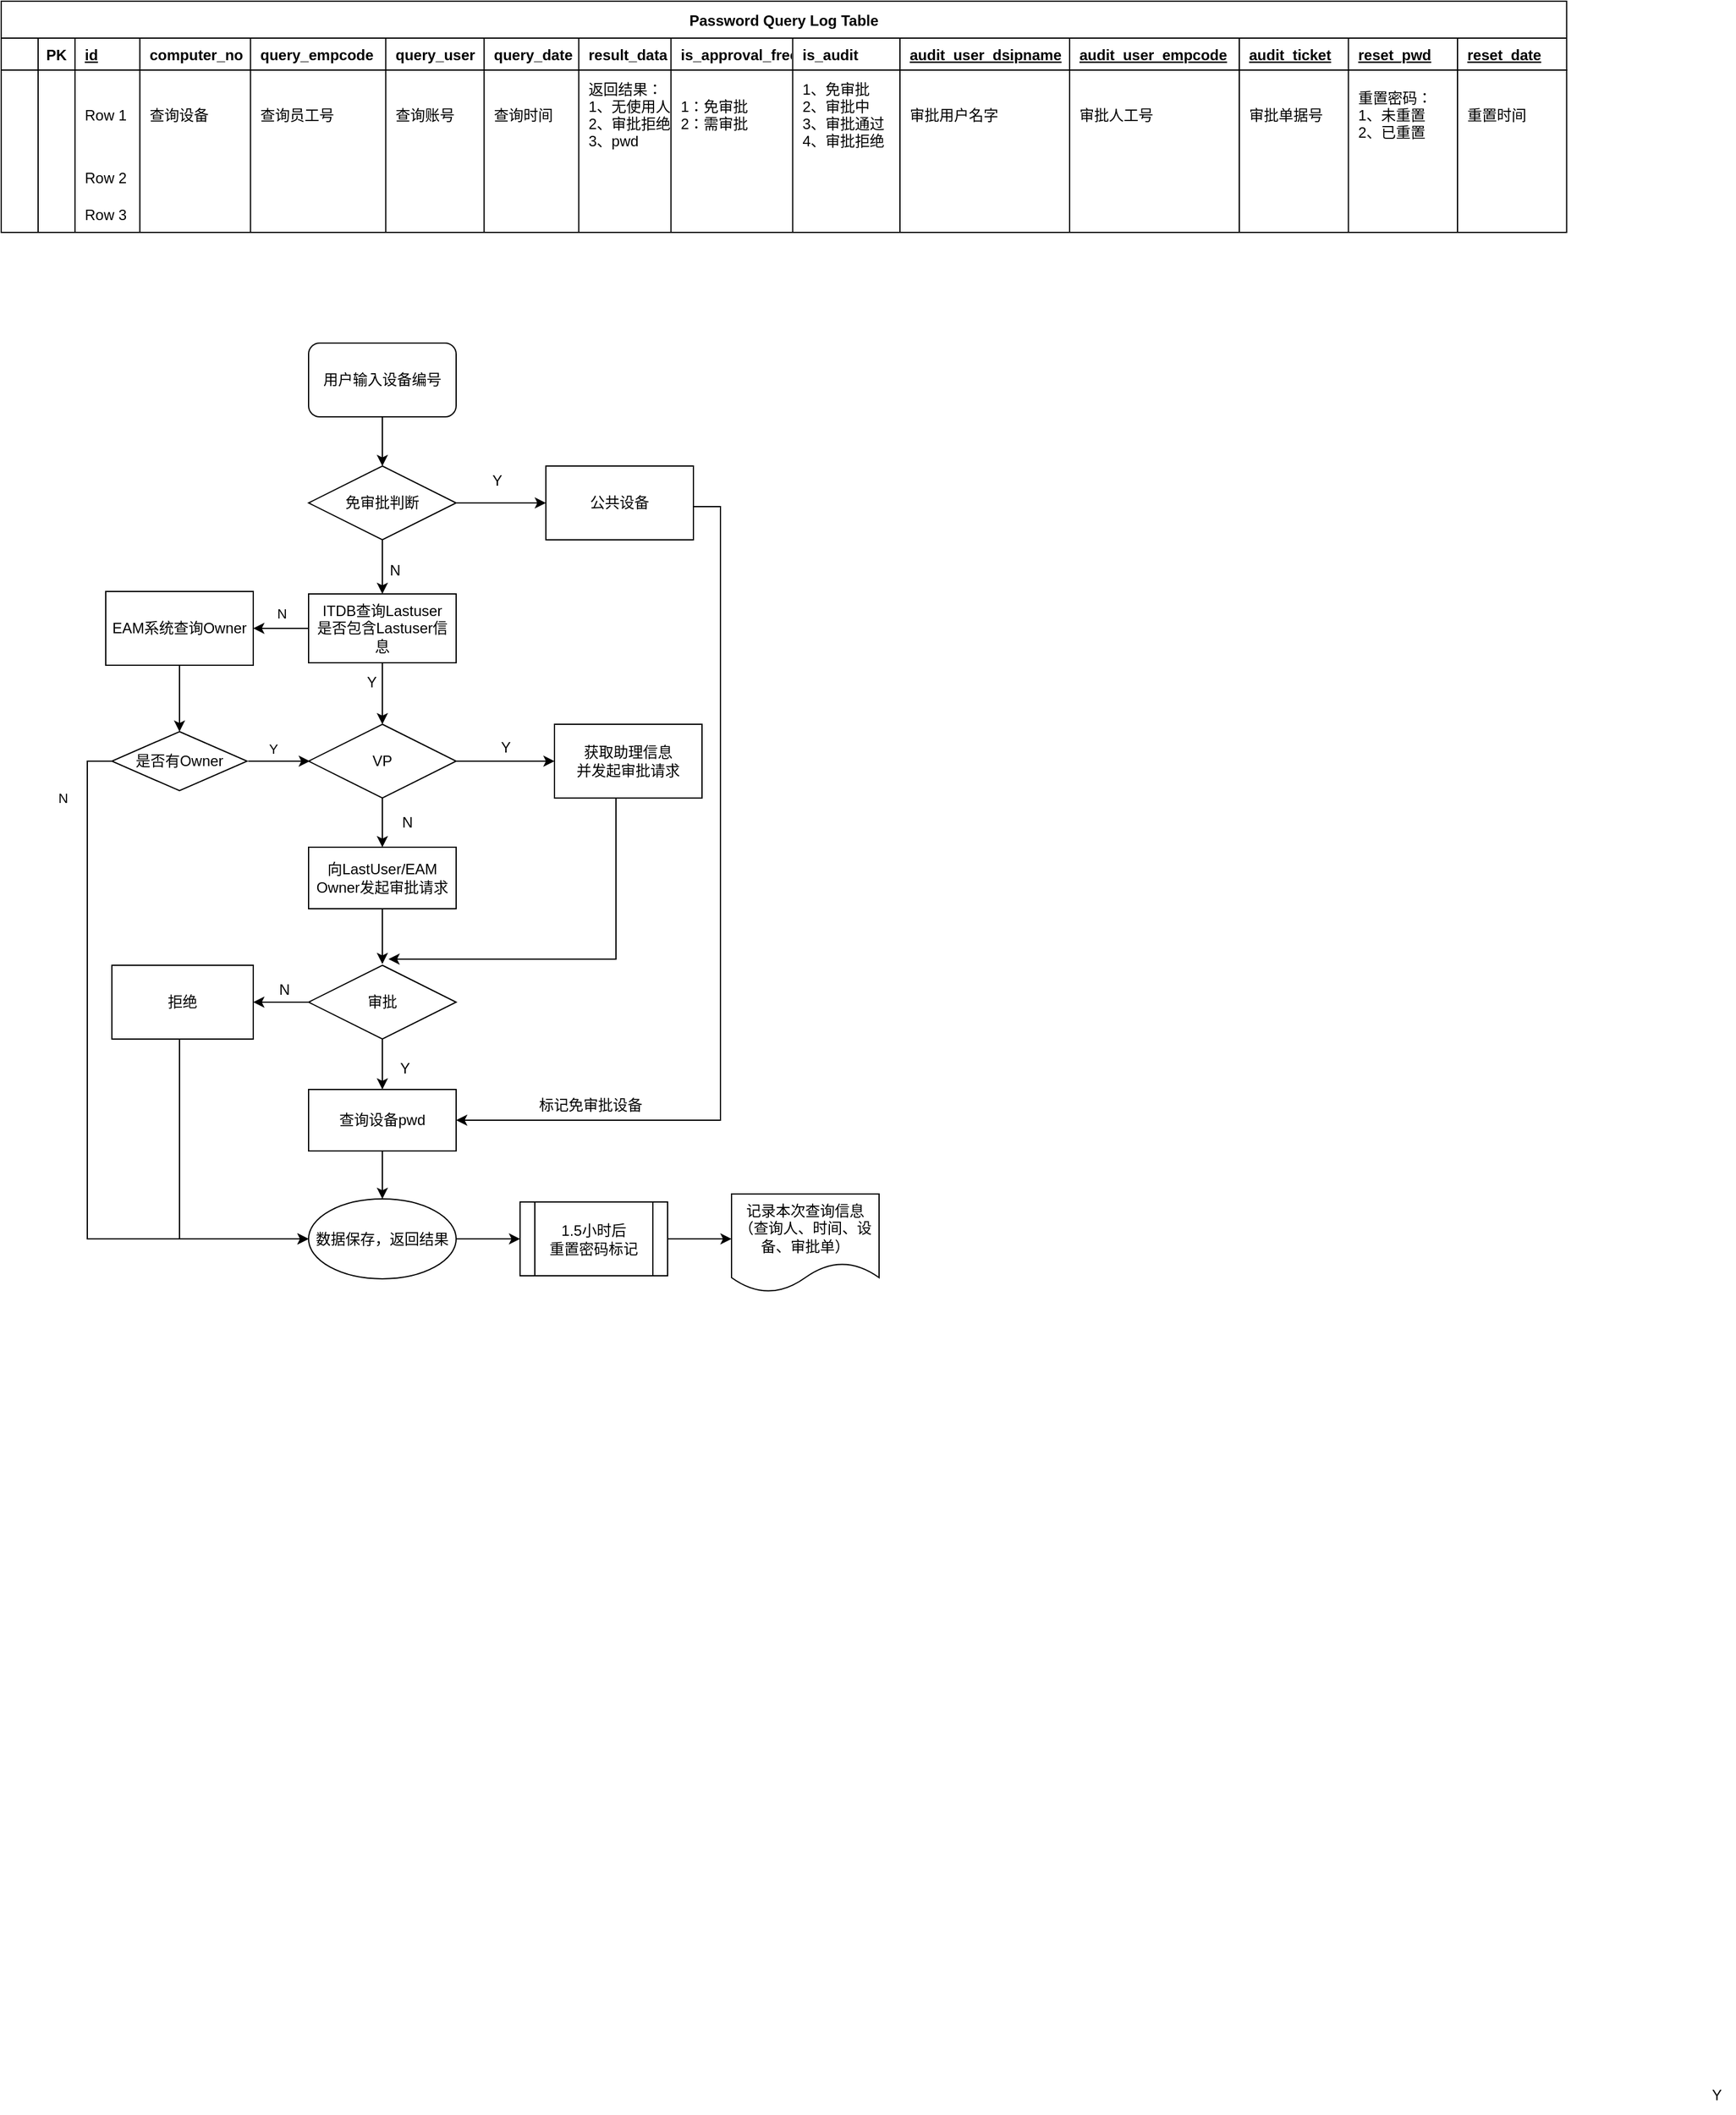 <mxfile version="20.2.2" type="github">
  <diagram id="vbQiUH-Y-CFZcAto1QvN" name="Page-1">
    <mxGraphModel dx="1422" dy="1931" grid="0" gridSize="10" guides="1" tooltips="1" connect="1" arrows="1" fold="1" page="1" pageScale="1" pageWidth="827" pageHeight="1169" math="0" shadow="0">
      <root>
        <mxCell id="0" />
        <mxCell id="1" parent="0" />
        <mxCell id="knBJjmFrqUkN4ZLhKLsM-4" value="" style="edgeStyle=orthogonalEdgeStyle;rounded=0;orthogonalLoop=1;jettySize=auto;html=1;" parent="1" source="knBJjmFrqUkN4ZLhKLsM-1" target="knBJjmFrqUkN4ZLhKLsM-2" edge="1">
          <mxGeometry relative="1" as="geometry" />
        </mxCell>
        <mxCell id="knBJjmFrqUkN4ZLhKLsM-1" value="用户输入设备编号" style="rounded=1;whiteSpace=wrap;html=1;" parent="1" vertex="1">
          <mxGeometry x="280" y="130" width="120" height="60" as="geometry" />
        </mxCell>
        <mxCell id="knBJjmFrqUkN4ZLhKLsM-6" value="" style="edgeStyle=orthogonalEdgeStyle;rounded=0;orthogonalLoop=1;jettySize=auto;html=1;" parent="1" source="knBJjmFrqUkN4ZLhKLsM-2" target="knBJjmFrqUkN4ZLhKLsM-5" edge="1">
          <mxGeometry relative="1" as="geometry" />
        </mxCell>
        <mxCell id="knBJjmFrqUkN4ZLhKLsM-9" value="" style="edgeStyle=orthogonalEdgeStyle;rounded=0;orthogonalLoop=1;jettySize=auto;html=1;" parent="1" source="knBJjmFrqUkN4ZLhKLsM-2" target="knBJjmFrqUkN4ZLhKLsM-8" edge="1">
          <mxGeometry relative="1" as="geometry" />
        </mxCell>
        <mxCell id="knBJjmFrqUkN4ZLhKLsM-2" value="免审批判断" style="rhombus;whiteSpace=wrap;html=1;" parent="1" vertex="1">
          <mxGeometry x="280" y="230" width="120" height="60" as="geometry" />
        </mxCell>
        <mxCell id="knBJjmFrqUkN4ZLhKLsM-42" style="edgeStyle=orthogonalEdgeStyle;rounded=0;orthogonalLoop=1;jettySize=auto;html=1;entryX=1;entryY=0.5;entryDx=0;entryDy=0;" parent="1" source="knBJjmFrqUkN4ZLhKLsM-5" target="knBJjmFrqUkN4ZLhKLsM-25" edge="1">
          <mxGeometry relative="1" as="geometry">
            <mxPoint x="739" y="764" as="targetPoint" />
            <Array as="points">
              <mxPoint x="615" y="263" />
              <mxPoint x="615" y="762" />
            </Array>
          </mxGeometry>
        </mxCell>
        <mxCell id="knBJjmFrqUkN4ZLhKLsM-5" value="公共设备" style="whiteSpace=wrap;html=1;" parent="1" vertex="1">
          <mxGeometry x="473" y="230" width="120" height="60" as="geometry" />
        </mxCell>
        <mxCell id="knBJjmFrqUkN4ZLhKLsM-7" value="Y" style="text;html=1;align=center;verticalAlign=middle;resizable=0;points=[];autosize=1;strokeColor=none;fillColor=none;" parent="1" vertex="1">
          <mxGeometry x="418" y="227" width="30" height="30" as="geometry" />
        </mxCell>
        <object label="" id="knBJjmFrqUkN4ZLhKLsM-47">
          <mxCell style="edgeStyle=orthogonalEdgeStyle;rounded=0;orthogonalLoop=1;jettySize=auto;html=1;" parent="1" source="knBJjmFrqUkN4ZLhKLsM-8" target="knBJjmFrqUkN4ZLhKLsM-46" edge="1">
            <mxGeometry relative="1" as="geometry" />
          </mxCell>
        </object>
        <mxCell id="knBJjmFrqUkN4ZLhKLsM-54" value="N" style="edgeLabel;html=1;align=center;verticalAlign=middle;resizable=0;points=[];" parent="knBJjmFrqUkN4ZLhKLsM-47" vertex="1" connectable="0">
          <mxGeometry x="0.267" y="-2" relative="1" as="geometry">
            <mxPoint x="6" y="-10" as="offset" />
          </mxGeometry>
        </mxCell>
        <mxCell id="knBJjmFrqUkN4ZLhKLsM-49" value="" style="edgeStyle=orthogonalEdgeStyle;rounded=0;orthogonalLoop=1;jettySize=auto;html=1;entryX=0.5;entryY=0;entryDx=0;entryDy=0;" parent="1" source="knBJjmFrqUkN4ZLhKLsM-8" target="knBJjmFrqUkN4ZLhKLsM-11" edge="1">
          <mxGeometry relative="1" as="geometry">
            <mxPoint x="340" y="424" as="targetPoint" />
          </mxGeometry>
        </mxCell>
        <mxCell id="knBJjmFrqUkN4ZLhKLsM-8" value="ITDB查询Lastuser&lt;br&gt;是否包含Lastuser信息" style="whiteSpace=wrap;html=1;" parent="1" vertex="1">
          <mxGeometry x="280" y="334" width="120" height="56" as="geometry" />
        </mxCell>
        <mxCell id="knBJjmFrqUkN4ZLhKLsM-10" value="N" style="text;html=1;align=center;verticalAlign=middle;resizable=0;points=[];autosize=1;strokeColor=none;fillColor=none;" parent="1" vertex="1">
          <mxGeometry x="335" y="300" width="30" height="30" as="geometry" />
        </mxCell>
        <mxCell id="knBJjmFrqUkN4ZLhKLsM-14" value="" style="edgeStyle=orthogonalEdgeStyle;rounded=0;orthogonalLoop=1;jettySize=auto;html=1;" parent="1" source="knBJjmFrqUkN4ZLhKLsM-11" target="knBJjmFrqUkN4ZLhKLsM-13" edge="1">
          <mxGeometry relative="1" as="geometry" />
        </mxCell>
        <mxCell id="knBJjmFrqUkN4ZLhKLsM-17" value="" style="edgeStyle=orthogonalEdgeStyle;rounded=0;orthogonalLoop=1;jettySize=auto;html=1;" parent="1" source="knBJjmFrqUkN4ZLhKLsM-11" target="knBJjmFrqUkN4ZLhKLsM-16" edge="1">
          <mxGeometry relative="1" as="geometry" />
        </mxCell>
        <mxCell id="knBJjmFrqUkN4ZLhKLsM-11" value="VP" style="rhombus;whiteSpace=wrap;html=1;" parent="1" vertex="1">
          <mxGeometry x="280" y="440" width="120" height="60" as="geometry" />
        </mxCell>
        <mxCell id="knBJjmFrqUkN4ZLhKLsM-21" style="edgeStyle=orthogonalEdgeStyle;rounded=0;orthogonalLoop=1;jettySize=auto;html=1;" parent="1" source="knBJjmFrqUkN4ZLhKLsM-13" edge="1">
          <mxGeometry relative="1" as="geometry">
            <mxPoint x="345" y="631" as="targetPoint" />
            <Array as="points">
              <mxPoint x="530" y="631" />
            </Array>
          </mxGeometry>
        </mxCell>
        <mxCell id="knBJjmFrqUkN4ZLhKLsM-13" value="获取助理信息&lt;br&gt;并发起审批请求" style="whiteSpace=wrap;html=1;" parent="1" vertex="1">
          <mxGeometry x="480" y="440" width="120" height="60" as="geometry" />
        </mxCell>
        <mxCell id="knBJjmFrqUkN4ZLhKLsM-15" value="Y" style="text;html=1;align=center;verticalAlign=middle;resizable=0;points=[];autosize=1;strokeColor=none;fillColor=none;" parent="1" vertex="1">
          <mxGeometry x="425" y="444" width="30" height="30" as="geometry" />
        </mxCell>
        <mxCell id="knBJjmFrqUkN4ZLhKLsM-20" value="" style="edgeStyle=orthogonalEdgeStyle;rounded=0;orthogonalLoop=1;jettySize=auto;html=1;" parent="1" source="knBJjmFrqUkN4ZLhKLsM-16" edge="1">
          <mxGeometry relative="1" as="geometry">
            <mxPoint x="340" y="635" as="targetPoint" />
          </mxGeometry>
        </mxCell>
        <mxCell id="knBJjmFrqUkN4ZLhKLsM-16" value="向LastUser/EAM Owner发起审批请求" style="whiteSpace=wrap;html=1;" parent="1" vertex="1">
          <mxGeometry x="280" y="540" width="120" height="50" as="geometry" />
        </mxCell>
        <mxCell id="knBJjmFrqUkN4ZLhKLsM-18" value="N" style="text;html=1;align=center;verticalAlign=middle;resizable=0;points=[];autosize=1;strokeColor=none;fillColor=none;" parent="1" vertex="1">
          <mxGeometry x="345" y="505" width="30" height="30" as="geometry" />
        </mxCell>
        <mxCell id="knBJjmFrqUkN4ZLhKLsM-23" value="" style="edgeStyle=orthogonalEdgeStyle;rounded=0;orthogonalLoop=1;jettySize=auto;html=1;" parent="1" source="knBJjmFrqUkN4ZLhKLsM-19" target="knBJjmFrqUkN4ZLhKLsM-22" edge="1">
          <mxGeometry relative="1" as="geometry" />
        </mxCell>
        <mxCell id="knBJjmFrqUkN4ZLhKLsM-26" value="" style="edgeStyle=orthogonalEdgeStyle;rounded=0;orthogonalLoop=1;jettySize=auto;html=1;" parent="1" source="knBJjmFrqUkN4ZLhKLsM-19" target="knBJjmFrqUkN4ZLhKLsM-25" edge="1">
          <mxGeometry relative="1" as="geometry" />
        </mxCell>
        <mxCell id="knBJjmFrqUkN4ZLhKLsM-19" value="审批" style="rhombus;whiteSpace=wrap;html=1;" parent="1" vertex="1">
          <mxGeometry x="280" y="636" width="120" height="60" as="geometry" />
        </mxCell>
        <mxCell id="knBJjmFrqUkN4ZLhKLsM-34" style="edgeStyle=orthogonalEdgeStyle;rounded=0;orthogonalLoop=1;jettySize=auto;html=1;entryX=0;entryY=0.5;entryDx=0;entryDy=0;" parent="1" source="knBJjmFrqUkN4ZLhKLsM-22" target="knBJjmFrqUkN4ZLhKLsM-29" edge="1">
          <mxGeometry relative="1" as="geometry">
            <Array as="points">
              <mxPoint x="175" y="859" />
            </Array>
          </mxGeometry>
        </mxCell>
        <mxCell id="knBJjmFrqUkN4ZLhKLsM-22" value="拒绝" style="whiteSpace=wrap;html=1;" parent="1" vertex="1">
          <mxGeometry x="120" y="636" width="115" height="60" as="geometry" />
        </mxCell>
        <mxCell id="knBJjmFrqUkN4ZLhKLsM-24" value="N" style="text;html=1;align=center;verticalAlign=middle;resizable=0;points=[];autosize=1;strokeColor=none;fillColor=none;" parent="1" vertex="1">
          <mxGeometry x="245" y="641" width="30" height="30" as="geometry" />
        </mxCell>
        <mxCell id="knBJjmFrqUkN4ZLhKLsM-30" value="" style="edgeStyle=orthogonalEdgeStyle;rounded=0;orthogonalLoop=1;jettySize=auto;html=1;" parent="1" source="knBJjmFrqUkN4ZLhKLsM-25" target="knBJjmFrqUkN4ZLhKLsM-29" edge="1">
          <mxGeometry relative="1" as="geometry" />
        </mxCell>
        <mxCell id="knBJjmFrqUkN4ZLhKLsM-25" value="查询设备pwd" style="whiteSpace=wrap;html=1;" parent="1" vertex="1">
          <mxGeometry x="280" y="737" width="120" height="50" as="geometry" />
        </mxCell>
        <mxCell id="knBJjmFrqUkN4ZLhKLsM-27" value="Y" style="text;html=1;align=center;verticalAlign=middle;resizable=0;points=[];autosize=1;strokeColor=none;fillColor=none;" parent="1" vertex="1">
          <mxGeometry x="1410" y="1540" width="30" height="30" as="geometry" />
        </mxCell>
        <mxCell id="knBJjmFrqUkN4ZLhKLsM-28" value="Y" style="text;html=1;align=center;verticalAlign=middle;resizable=0;points=[];autosize=1;strokeColor=none;fillColor=none;" parent="1" vertex="1">
          <mxGeometry x="343" y="705" width="30" height="30" as="geometry" />
        </mxCell>
        <mxCell id="knBJjmFrqUkN4ZLhKLsM-36" value="" style="edgeStyle=orthogonalEdgeStyle;rounded=0;orthogonalLoop=1;jettySize=auto;html=1;" parent="1" source="knBJjmFrqUkN4ZLhKLsM-29" target="knBJjmFrqUkN4ZLhKLsM-35" edge="1">
          <mxGeometry relative="1" as="geometry" />
        </mxCell>
        <mxCell id="knBJjmFrqUkN4ZLhKLsM-29" value="数据保存，返回结果" style="ellipse;whiteSpace=wrap;html=1;" parent="1" vertex="1">
          <mxGeometry x="280" y="826" width="120" height="65" as="geometry" />
        </mxCell>
        <mxCell id="knBJjmFrqUkN4ZLhKLsM-38" value="" style="edgeStyle=orthogonalEdgeStyle;rounded=0;orthogonalLoop=1;jettySize=auto;html=1;" parent="1" source="knBJjmFrqUkN4ZLhKLsM-35" edge="1">
          <mxGeometry relative="1" as="geometry">
            <mxPoint x="624" y="858.5" as="targetPoint" />
          </mxGeometry>
        </mxCell>
        <mxCell id="knBJjmFrqUkN4ZLhKLsM-35" value="1.5小时后&lt;br&gt;重置密码标记" style="shape=process;whiteSpace=wrap;html=1;backgroundOutline=1;" parent="1" vertex="1">
          <mxGeometry x="452" y="828.5" width="120" height="60" as="geometry" />
        </mxCell>
        <mxCell id="knBJjmFrqUkN4ZLhKLsM-41" value="记录本次查询信息&lt;br&gt;（查询人、时间、设备、审批单）" style="shape=document;whiteSpace=wrap;html=1;boundedLbl=1;" parent="1" vertex="1">
          <mxGeometry x="624" y="822" width="120" height="80" as="geometry" />
        </mxCell>
        <mxCell id="knBJjmFrqUkN4ZLhKLsM-43" value="标记免审批设备" style="text;html=1;align=center;verticalAlign=middle;resizable=0;points=[];autosize=1;strokeColor=none;fillColor=none;" parent="1" vertex="1">
          <mxGeometry x="458" y="737" width="102" height="26" as="geometry" />
        </mxCell>
        <mxCell id="knBJjmFrqUkN4ZLhKLsM-56" value="" style="edgeStyle=orthogonalEdgeStyle;rounded=0;orthogonalLoop=1;jettySize=auto;html=1;" parent="1" source="knBJjmFrqUkN4ZLhKLsM-46" target="knBJjmFrqUkN4ZLhKLsM-55" edge="1">
          <mxGeometry relative="1" as="geometry" />
        </mxCell>
        <mxCell id="knBJjmFrqUkN4ZLhKLsM-46" value="EAM系统查询Owner" style="whiteSpace=wrap;html=1;" parent="1" vertex="1">
          <mxGeometry x="115" y="332" width="120" height="60" as="geometry" />
        </mxCell>
        <mxCell id="knBJjmFrqUkN4ZLhKLsM-50" value="Y" style="text;html=1;align=center;verticalAlign=middle;resizable=0;points=[];autosize=1;strokeColor=none;fillColor=none;" parent="1" vertex="1">
          <mxGeometry x="316" y="391" width="30" height="30" as="geometry" />
        </mxCell>
        <mxCell id="knBJjmFrqUkN4ZLhKLsM-57" value="Y&lt;br&gt;" style="edgeStyle=orthogonalEdgeStyle;rounded=0;orthogonalLoop=1;jettySize=auto;html=1;" parent="1" edge="1">
          <mxGeometry x="-0.2" y="10" relative="1" as="geometry">
            <mxPoint x="231" y="470" as="sourcePoint" />
            <mxPoint x="281" y="470" as="targetPoint" />
            <mxPoint as="offset" />
          </mxGeometry>
        </mxCell>
        <mxCell id="knBJjmFrqUkN4ZLhKLsM-58" style="edgeStyle=orthogonalEdgeStyle;rounded=0;orthogonalLoop=1;jettySize=auto;html=1;entryX=0;entryY=0.5;entryDx=0;entryDy=0;" parent="1" source="knBJjmFrqUkN4ZLhKLsM-55" target="knBJjmFrqUkN4ZLhKLsM-29" edge="1">
          <mxGeometry relative="1" as="geometry">
            <Array as="points">
              <mxPoint x="100" y="470" />
              <mxPoint x="100" y="859" />
            </Array>
          </mxGeometry>
        </mxCell>
        <mxCell id="knBJjmFrqUkN4ZLhKLsM-59" value="N" style="edgeLabel;html=1;align=center;verticalAlign=middle;resizable=0;points=[];" parent="knBJjmFrqUkN4ZLhKLsM-58" vertex="1" connectable="0">
          <mxGeometry x="0.125" y="1" relative="1" as="geometry">
            <mxPoint x="-21" y="-281" as="offset" />
          </mxGeometry>
        </mxCell>
        <mxCell id="knBJjmFrqUkN4ZLhKLsM-55" value="是否有Owner" style="rhombus;whiteSpace=wrap;html=1;" parent="1" vertex="1">
          <mxGeometry x="120" y="446" width="110" height="48" as="geometry" />
        </mxCell>
        <object label="Password Query Log Table" computer_no="编号" placeholders="1" id="2MrhT0dnpiUWP16GjqeY-18">
          <mxCell style="shape=table;startSize=30;container=1;collapsible=1;childLayout=tableLayout;fixedRows=1;rowLines=0;fontStyle=1;align=center;resizeLast=1;" vertex="1" parent="1">
            <mxGeometry x="30" y="-148" width="1273.25" height="188" as="geometry" />
          </mxCell>
        </object>
        <mxCell id="2MrhT0dnpiUWP16GjqeY-19" value="" style="shape=tableRow;horizontal=0;startSize=0;swimlaneHead=0;swimlaneBody=0;fillColor=none;collapsible=0;dropTarget=0;points=[[0,0.5],[1,0.5]];portConstraint=eastwest;top=0;left=0;right=0;bottom=1;" vertex="1" parent="2MrhT0dnpiUWP16GjqeY-18">
          <mxGeometry y="30" width="1273.25" height="26" as="geometry" />
        </mxCell>
        <mxCell id="2MrhT0dnpiUWP16GjqeY-31" style="shape=partialRectangle;connectable=0;fillColor=none;top=0;left=0;bottom=0;right=0;fontStyle=1;overflow=hidden;" vertex="1" parent="2MrhT0dnpiUWP16GjqeY-19">
          <mxGeometry width="30" height="26" as="geometry">
            <mxRectangle width="30" height="26" as="alternateBounds" />
          </mxGeometry>
        </mxCell>
        <mxCell id="2MrhT0dnpiUWP16GjqeY-20" value="PK" style="shape=partialRectangle;connectable=0;fillColor=none;top=0;left=0;bottom=0;right=0;fontStyle=1;overflow=hidden;" vertex="1" parent="2MrhT0dnpiUWP16GjqeY-19">
          <mxGeometry x="30" width="30" height="26" as="geometry">
            <mxRectangle width="30" height="26" as="alternateBounds" />
          </mxGeometry>
        </mxCell>
        <mxCell id="2MrhT0dnpiUWP16GjqeY-21" value="id" style="shape=partialRectangle;connectable=0;fillColor=none;top=0;left=0;bottom=0;right=0;align=left;spacingLeft=6;fontStyle=5;overflow=hidden;" vertex="1" parent="2MrhT0dnpiUWP16GjqeY-19">
          <mxGeometry x="60" width="52.75" height="26" as="geometry">
            <mxRectangle width="52.75" height="26" as="alternateBounds" />
          </mxGeometry>
        </mxCell>
        <mxCell id="2MrhT0dnpiUWP16GjqeY-35" value="computer_no" style="shape=partialRectangle;connectable=0;fillColor=none;top=0;left=0;bottom=0;right=0;align=left;spacingLeft=6;fontStyle=1;overflow=hidden;" vertex="1" parent="2MrhT0dnpiUWP16GjqeY-19">
          <mxGeometry x="112.75" width="90" height="26" as="geometry">
            <mxRectangle width="90" height="26" as="alternateBounds" />
          </mxGeometry>
        </mxCell>
        <mxCell id="2MrhT0dnpiUWP16GjqeY-39" value="query_empcode" style="shape=partialRectangle;connectable=0;fillColor=none;top=0;left=0;bottom=0;right=0;align=left;spacingLeft=6;fontStyle=1;overflow=hidden;" vertex="1" parent="2MrhT0dnpiUWP16GjqeY-19">
          <mxGeometry x="202.75" width="110" height="26" as="geometry">
            <mxRectangle width="110" height="26" as="alternateBounds" />
          </mxGeometry>
        </mxCell>
        <mxCell id="2MrhT0dnpiUWP16GjqeY-43" value="query_user" style="shape=partialRectangle;connectable=0;fillColor=none;top=0;left=0;bottom=0;right=0;align=left;spacingLeft=6;fontStyle=1;overflow=hidden;" vertex="1" parent="2MrhT0dnpiUWP16GjqeY-19">
          <mxGeometry x="312.75" width="80" height="26" as="geometry">
            <mxRectangle width="80" height="26" as="alternateBounds" />
          </mxGeometry>
        </mxCell>
        <mxCell id="2MrhT0dnpiUWP16GjqeY-47" value="query_date" style="shape=partialRectangle;connectable=0;fillColor=none;top=0;left=0;bottom=0;right=0;align=left;spacingLeft=6;fontStyle=1;overflow=hidden;" vertex="1" parent="2MrhT0dnpiUWP16GjqeY-19">
          <mxGeometry x="392.75" width="77" height="26" as="geometry">
            <mxRectangle width="77" height="26" as="alternateBounds" />
          </mxGeometry>
        </mxCell>
        <mxCell id="2MrhT0dnpiUWP16GjqeY-55" value="result_data" style="shape=partialRectangle;connectable=0;fillColor=none;top=0;left=0;bottom=0;right=0;align=left;spacingLeft=6;fontStyle=1;overflow=hidden;" vertex="1" parent="2MrhT0dnpiUWP16GjqeY-19">
          <mxGeometry x="469.75" width="75" height="26" as="geometry">
            <mxRectangle width="75" height="26" as="alternateBounds" />
          </mxGeometry>
        </mxCell>
        <mxCell id="2MrhT0dnpiUWP16GjqeY-51" value="is_approval_free" style="shape=partialRectangle;connectable=0;fillColor=none;top=0;left=0;bottom=0;right=0;align=left;spacingLeft=6;fontStyle=1;overflow=hidden;" vertex="1" parent="2MrhT0dnpiUWP16GjqeY-19">
          <mxGeometry x="544.75" width="99" height="26" as="geometry">
            <mxRectangle width="99" height="26" as="alternateBounds" />
          </mxGeometry>
        </mxCell>
        <mxCell id="2MrhT0dnpiUWP16GjqeY-59" value="is_audit" style="shape=partialRectangle;connectable=0;fillColor=none;top=0;left=0;bottom=0;right=0;align=left;spacingLeft=6;fontStyle=1;overflow=hidden;" vertex="1" parent="2MrhT0dnpiUWP16GjqeY-19">
          <mxGeometry x="643.75" width="87.25" height="26" as="geometry">
            <mxRectangle width="87.25" height="26" as="alternateBounds" />
          </mxGeometry>
        </mxCell>
        <mxCell id="2MrhT0dnpiUWP16GjqeY-63" value="audit_user_dsipname" style="shape=partialRectangle;connectable=0;fillColor=none;top=0;left=0;bottom=0;right=0;align=left;spacingLeft=6;fontStyle=5;overflow=hidden;" vertex="1" parent="2MrhT0dnpiUWP16GjqeY-19">
          <mxGeometry x="731" width="138" height="26" as="geometry">
            <mxRectangle width="138" height="26" as="alternateBounds" />
          </mxGeometry>
        </mxCell>
        <mxCell id="2MrhT0dnpiUWP16GjqeY-67" value="audit_user_empcode" style="shape=partialRectangle;connectable=0;fillColor=none;top=0;left=0;bottom=0;right=0;align=left;spacingLeft=6;fontStyle=5;overflow=hidden;" vertex="1" parent="2MrhT0dnpiUWP16GjqeY-19">
          <mxGeometry x="869" width="138" height="26" as="geometry">
            <mxRectangle width="138" height="26" as="alternateBounds" />
          </mxGeometry>
        </mxCell>
        <mxCell id="2MrhT0dnpiUWP16GjqeY-71" value="audit_ticket" style="shape=partialRectangle;connectable=0;fillColor=none;top=0;left=0;bottom=0;right=0;align=left;spacingLeft=6;fontStyle=5;overflow=hidden;" vertex="1" parent="2MrhT0dnpiUWP16GjqeY-19">
          <mxGeometry x="1007" width="88.75" height="26" as="geometry">
            <mxRectangle width="88.75" height="26" as="alternateBounds" />
          </mxGeometry>
        </mxCell>
        <mxCell id="2MrhT0dnpiUWP16GjqeY-75" value="reset_pwd" style="shape=partialRectangle;connectable=0;fillColor=none;top=0;left=0;bottom=0;right=0;align=left;spacingLeft=6;fontStyle=5;overflow=hidden;" vertex="1" parent="2MrhT0dnpiUWP16GjqeY-19">
          <mxGeometry x="1095.75" width="88.75" height="26" as="geometry">
            <mxRectangle width="88.75" height="26" as="alternateBounds" />
          </mxGeometry>
        </mxCell>
        <mxCell id="2MrhT0dnpiUWP16GjqeY-79" value="reset_date" style="shape=partialRectangle;connectable=0;fillColor=none;top=0;left=0;bottom=0;right=0;align=left;spacingLeft=6;fontStyle=5;overflow=hidden;" vertex="1" parent="2MrhT0dnpiUWP16GjqeY-19">
          <mxGeometry x="1184.5" width="88.75" height="26" as="geometry">
            <mxRectangle width="88.75" height="26" as="alternateBounds" />
          </mxGeometry>
        </mxCell>
        <mxCell id="2MrhT0dnpiUWP16GjqeY-22" value="" style="shape=tableRow;horizontal=0;startSize=0;swimlaneHead=0;swimlaneBody=0;fillColor=none;collapsible=0;dropTarget=0;points=[[0,0.5],[1,0.5]];portConstraint=eastwest;top=0;left=0;right=0;bottom=0;" vertex="1" parent="2MrhT0dnpiUWP16GjqeY-18">
          <mxGeometry y="56" width="1273.25" height="72" as="geometry" />
        </mxCell>
        <mxCell id="2MrhT0dnpiUWP16GjqeY-32" style="shape=partialRectangle;connectable=0;fillColor=none;top=0;left=0;bottom=0;right=0;editable=1;overflow=hidden;" vertex="1" parent="2MrhT0dnpiUWP16GjqeY-22">
          <mxGeometry width="30" height="72" as="geometry">
            <mxRectangle width="30" height="72" as="alternateBounds" />
          </mxGeometry>
        </mxCell>
        <mxCell id="2MrhT0dnpiUWP16GjqeY-23" value="" style="shape=partialRectangle;connectable=0;fillColor=none;top=0;left=0;bottom=0;right=0;editable=1;overflow=hidden;" vertex="1" parent="2MrhT0dnpiUWP16GjqeY-22">
          <mxGeometry x="30" width="30" height="72" as="geometry">
            <mxRectangle width="30" height="72" as="alternateBounds" />
          </mxGeometry>
        </mxCell>
        <mxCell id="2MrhT0dnpiUWP16GjqeY-24" value="Row 1" style="shape=partialRectangle;connectable=0;fillColor=none;top=0;left=0;bottom=0;right=0;align=left;spacingLeft=6;overflow=hidden;" vertex="1" parent="2MrhT0dnpiUWP16GjqeY-22">
          <mxGeometry x="60" width="52.75" height="72" as="geometry">
            <mxRectangle width="52.75" height="72" as="alternateBounds" />
          </mxGeometry>
        </mxCell>
        <mxCell id="2MrhT0dnpiUWP16GjqeY-36" value="查询设备" style="shape=partialRectangle;connectable=0;fillColor=none;top=0;left=0;bottom=0;right=0;align=left;spacingLeft=6;overflow=hidden;" vertex="1" parent="2MrhT0dnpiUWP16GjqeY-22">
          <mxGeometry x="112.75" width="90" height="72" as="geometry">
            <mxRectangle width="90" height="72" as="alternateBounds" />
          </mxGeometry>
        </mxCell>
        <mxCell id="2MrhT0dnpiUWP16GjqeY-40" value="查询员工号        " style="shape=partialRectangle;connectable=0;fillColor=none;top=0;left=0;bottom=0;right=0;align=left;spacingLeft=6;overflow=hidden;" vertex="1" parent="2MrhT0dnpiUWP16GjqeY-22">
          <mxGeometry x="202.75" width="110" height="72" as="geometry">
            <mxRectangle width="110" height="72" as="alternateBounds" />
          </mxGeometry>
        </mxCell>
        <mxCell id="2MrhT0dnpiUWP16GjqeY-44" value="查询账号" style="shape=partialRectangle;connectable=0;fillColor=none;top=0;left=0;bottom=0;right=0;align=left;spacingLeft=6;overflow=hidden;" vertex="1" parent="2MrhT0dnpiUWP16GjqeY-22">
          <mxGeometry x="312.75" width="80" height="72" as="geometry">
            <mxRectangle width="80" height="72" as="alternateBounds" />
          </mxGeometry>
        </mxCell>
        <mxCell id="2MrhT0dnpiUWP16GjqeY-48" value="查询时间" style="shape=partialRectangle;connectable=0;fillColor=none;top=0;left=0;bottom=0;right=0;align=left;spacingLeft=6;overflow=hidden;" vertex="1" parent="2MrhT0dnpiUWP16GjqeY-22">
          <mxGeometry x="392.75" width="77" height="72" as="geometry">
            <mxRectangle width="77" height="72" as="alternateBounds" />
          </mxGeometry>
        </mxCell>
        <mxCell id="2MrhT0dnpiUWP16GjqeY-56" value="返回结果：&#xa;1、无使用人&#xa;2、审批拒绝&#xa;3、pwd" style="shape=partialRectangle;connectable=0;fillColor=none;top=0;left=0;bottom=0;right=0;align=left;spacingLeft=6;overflow=hidden;" vertex="1" parent="2MrhT0dnpiUWP16GjqeY-22">
          <mxGeometry x="469.75" width="75" height="72" as="geometry">
            <mxRectangle width="75" height="72" as="alternateBounds" />
          </mxGeometry>
        </mxCell>
        <mxCell id="2MrhT0dnpiUWP16GjqeY-52" value="1：免审批&#xa;2：需审批" style="shape=partialRectangle;connectable=0;fillColor=none;top=0;left=0;bottom=0;right=0;align=left;spacingLeft=6;overflow=hidden;" vertex="1" parent="2MrhT0dnpiUWP16GjqeY-22">
          <mxGeometry x="544.75" width="99" height="72" as="geometry">
            <mxRectangle width="99" height="72" as="alternateBounds" />
          </mxGeometry>
        </mxCell>
        <mxCell id="2MrhT0dnpiUWP16GjqeY-60" value="1、免审批&#xa;2、审批中&#xa;3、审批通过&#xa;4、审批拒绝" style="shape=partialRectangle;connectable=0;fillColor=none;top=0;left=0;bottom=0;right=0;align=left;spacingLeft=6;overflow=hidden;" vertex="1" parent="2MrhT0dnpiUWP16GjqeY-22">
          <mxGeometry x="643.75" width="87.25" height="72" as="geometry">
            <mxRectangle width="87.25" height="72" as="alternateBounds" />
          </mxGeometry>
        </mxCell>
        <mxCell id="2MrhT0dnpiUWP16GjqeY-64" value="审批用户名字" style="shape=partialRectangle;connectable=0;fillColor=none;top=0;left=0;bottom=0;right=0;align=left;spacingLeft=6;overflow=hidden;" vertex="1" parent="2MrhT0dnpiUWP16GjqeY-22">
          <mxGeometry x="731" width="138" height="72" as="geometry">
            <mxRectangle width="138" height="72" as="alternateBounds" />
          </mxGeometry>
        </mxCell>
        <mxCell id="2MrhT0dnpiUWP16GjqeY-68" value="审批人工号" style="shape=partialRectangle;connectable=0;fillColor=none;top=0;left=0;bottom=0;right=0;align=left;spacingLeft=6;overflow=hidden;" vertex="1" parent="2MrhT0dnpiUWP16GjqeY-22">
          <mxGeometry x="869" width="138" height="72" as="geometry">
            <mxRectangle width="138" height="72" as="alternateBounds" />
          </mxGeometry>
        </mxCell>
        <mxCell id="2MrhT0dnpiUWP16GjqeY-72" value="审批单据号" style="shape=partialRectangle;connectable=0;fillColor=none;top=0;left=0;bottom=0;right=0;align=left;spacingLeft=6;overflow=hidden;" vertex="1" parent="2MrhT0dnpiUWP16GjqeY-22">
          <mxGeometry x="1007" width="88.75" height="72" as="geometry">
            <mxRectangle width="88.75" height="72" as="alternateBounds" />
          </mxGeometry>
        </mxCell>
        <mxCell id="2MrhT0dnpiUWP16GjqeY-76" value="重置密码：&#xa;1、未重置&#xa;2、已重置" style="shape=partialRectangle;connectable=0;fillColor=none;top=0;left=0;bottom=0;right=0;align=left;spacingLeft=6;overflow=hidden;" vertex="1" parent="2MrhT0dnpiUWP16GjqeY-22">
          <mxGeometry x="1095.75" width="88.75" height="72" as="geometry">
            <mxRectangle width="88.75" height="72" as="alternateBounds" />
          </mxGeometry>
        </mxCell>
        <mxCell id="2MrhT0dnpiUWP16GjqeY-80" value="重置时间" style="shape=partialRectangle;connectable=0;fillColor=none;top=0;left=0;bottom=0;right=0;align=left;spacingLeft=6;overflow=hidden;" vertex="1" parent="2MrhT0dnpiUWP16GjqeY-22">
          <mxGeometry x="1184.5" width="88.75" height="72" as="geometry">
            <mxRectangle width="88.75" height="72" as="alternateBounds" />
          </mxGeometry>
        </mxCell>
        <mxCell id="2MrhT0dnpiUWP16GjqeY-25" value="" style="shape=tableRow;horizontal=0;startSize=0;swimlaneHead=0;swimlaneBody=0;fillColor=none;collapsible=0;dropTarget=0;points=[[0,0.5],[1,0.5]];portConstraint=eastwest;top=0;left=0;right=0;bottom=0;" vertex="1" parent="2MrhT0dnpiUWP16GjqeY-18">
          <mxGeometry y="128" width="1273.25" height="30" as="geometry" />
        </mxCell>
        <mxCell id="2MrhT0dnpiUWP16GjqeY-33" style="shape=partialRectangle;connectable=0;fillColor=none;top=0;left=0;bottom=0;right=0;editable=1;overflow=hidden;" vertex="1" parent="2MrhT0dnpiUWP16GjqeY-25">
          <mxGeometry width="30" height="30" as="geometry">
            <mxRectangle width="30" height="30" as="alternateBounds" />
          </mxGeometry>
        </mxCell>
        <mxCell id="2MrhT0dnpiUWP16GjqeY-26" value="" style="shape=partialRectangle;connectable=0;fillColor=none;top=0;left=0;bottom=0;right=0;editable=1;overflow=hidden;" vertex="1" parent="2MrhT0dnpiUWP16GjqeY-25">
          <mxGeometry x="30" width="30" height="30" as="geometry">
            <mxRectangle width="30" height="30" as="alternateBounds" />
          </mxGeometry>
        </mxCell>
        <mxCell id="2MrhT0dnpiUWP16GjqeY-27" value="Row 2" style="shape=partialRectangle;connectable=0;fillColor=none;top=0;left=0;bottom=0;right=0;align=left;spacingLeft=6;overflow=hidden;" vertex="1" parent="2MrhT0dnpiUWP16GjqeY-25">
          <mxGeometry x="60" width="52.75" height="30" as="geometry">
            <mxRectangle width="52.75" height="30" as="alternateBounds" />
          </mxGeometry>
        </mxCell>
        <mxCell id="2MrhT0dnpiUWP16GjqeY-37" style="shape=partialRectangle;connectable=0;fillColor=none;top=0;left=0;bottom=0;right=0;align=left;spacingLeft=6;overflow=hidden;" vertex="1" parent="2MrhT0dnpiUWP16GjqeY-25">
          <mxGeometry x="112.75" width="90" height="30" as="geometry">
            <mxRectangle width="90" height="30" as="alternateBounds" />
          </mxGeometry>
        </mxCell>
        <mxCell id="2MrhT0dnpiUWP16GjqeY-41" style="shape=partialRectangle;connectable=0;fillColor=none;top=0;left=0;bottom=0;right=0;align=left;spacingLeft=6;overflow=hidden;" vertex="1" parent="2MrhT0dnpiUWP16GjqeY-25">
          <mxGeometry x="202.75" width="110" height="30" as="geometry">
            <mxRectangle width="110" height="30" as="alternateBounds" />
          </mxGeometry>
        </mxCell>
        <mxCell id="2MrhT0dnpiUWP16GjqeY-45" style="shape=partialRectangle;connectable=0;fillColor=none;top=0;left=0;bottom=0;right=0;align=left;spacingLeft=6;overflow=hidden;" vertex="1" parent="2MrhT0dnpiUWP16GjqeY-25">
          <mxGeometry x="312.75" width="80" height="30" as="geometry">
            <mxRectangle width="80" height="30" as="alternateBounds" />
          </mxGeometry>
        </mxCell>
        <mxCell id="2MrhT0dnpiUWP16GjqeY-49" style="shape=partialRectangle;connectable=0;fillColor=none;top=0;left=0;bottom=0;right=0;align=left;spacingLeft=6;overflow=hidden;" vertex="1" parent="2MrhT0dnpiUWP16GjqeY-25">
          <mxGeometry x="392.75" width="77" height="30" as="geometry">
            <mxRectangle width="77" height="30" as="alternateBounds" />
          </mxGeometry>
        </mxCell>
        <mxCell id="2MrhT0dnpiUWP16GjqeY-57" style="shape=partialRectangle;connectable=0;fillColor=none;top=0;left=0;bottom=0;right=0;align=left;spacingLeft=6;overflow=hidden;" vertex="1" parent="2MrhT0dnpiUWP16GjqeY-25">
          <mxGeometry x="469.75" width="75" height="30" as="geometry">
            <mxRectangle width="75" height="30" as="alternateBounds" />
          </mxGeometry>
        </mxCell>
        <mxCell id="2MrhT0dnpiUWP16GjqeY-53" style="shape=partialRectangle;connectable=0;fillColor=none;top=0;left=0;bottom=0;right=0;align=left;spacingLeft=6;overflow=hidden;" vertex="1" parent="2MrhT0dnpiUWP16GjqeY-25">
          <mxGeometry x="544.75" width="99" height="30" as="geometry">
            <mxRectangle width="99" height="30" as="alternateBounds" />
          </mxGeometry>
        </mxCell>
        <mxCell id="2MrhT0dnpiUWP16GjqeY-61" style="shape=partialRectangle;connectable=0;fillColor=none;top=0;left=0;bottom=0;right=0;align=left;spacingLeft=6;overflow=hidden;" vertex="1" parent="2MrhT0dnpiUWP16GjqeY-25">
          <mxGeometry x="643.75" width="87.25" height="30" as="geometry">
            <mxRectangle width="87.25" height="30" as="alternateBounds" />
          </mxGeometry>
        </mxCell>
        <mxCell id="2MrhT0dnpiUWP16GjqeY-65" style="shape=partialRectangle;connectable=0;fillColor=none;top=0;left=0;bottom=0;right=0;align=left;spacingLeft=6;overflow=hidden;" vertex="1" parent="2MrhT0dnpiUWP16GjqeY-25">
          <mxGeometry x="731" width="138" height="30" as="geometry">
            <mxRectangle width="138" height="30" as="alternateBounds" />
          </mxGeometry>
        </mxCell>
        <mxCell id="2MrhT0dnpiUWP16GjqeY-69" style="shape=partialRectangle;connectable=0;fillColor=none;top=0;left=0;bottom=0;right=0;align=left;spacingLeft=6;overflow=hidden;" vertex="1" parent="2MrhT0dnpiUWP16GjqeY-25">
          <mxGeometry x="869" width="138" height="30" as="geometry">
            <mxRectangle width="138" height="30" as="alternateBounds" />
          </mxGeometry>
        </mxCell>
        <mxCell id="2MrhT0dnpiUWP16GjqeY-73" style="shape=partialRectangle;connectable=0;fillColor=none;top=0;left=0;bottom=0;right=0;align=left;spacingLeft=6;overflow=hidden;" vertex="1" parent="2MrhT0dnpiUWP16GjqeY-25">
          <mxGeometry x="1007" width="88.75" height="30" as="geometry">
            <mxRectangle width="88.75" height="30" as="alternateBounds" />
          </mxGeometry>
        </mxCell>
        <mxCell id="2MrhT0dnpiUWP16GjqeY-77" style="shape=partialRectangle;connectable=0;fillColor=none;top=0;left=0;bottom=0;right=0;align=left;spacingLeft=6;overflow=hidden;" vertex="1" parent="2MrhT0dnpiUWP16GjqeY-25">
          <mxGeometry x="1095.75" width="88.75" height="30" as="geometry">
            <mxRectangle width="88.75" height="30" as="alternateBounds" />
          </mxGeometry>
        </mxCell>
        <mxCell id="2MrhT0dnpiUWP16GjqeY-81" style="shape=partialRectangle;connectable=0;fillColor=none;top=0;left=0;bottom=0;right=0;align=left;spacingLeft=6;overflow=hidden;" vertex="1" parent="2MrhT0dnpiUWP16GjqeY-25">
          <mxGeometry x="1184.5" width="88.75" height="30" as="geometry">
            <mxRectangle width="88.75" height="30" as="alternateBounds" />
          </mxGeometry>
        </mxCell>
        <mxCell id="2MrhT0dnpiUWP16GjqeY-28" value="" style="shape=tableRow;horizontal=0;startSize=0;swimlaneHead=0;swimlaneBody=0;fillColor=none;collapsible=0;dropTarget=0;points=[[0,0.5],[1,0.5]];portConstraint=eastwest;top=0;left=0;right=0;bottom=0;" vertex="1" parent="2MrhT0dnpiUWP16GjqeY-18">
          <mxGeometry y="158" width="1273.25" height="30" as="geometry" />
        </mxCell>
        <mxCell id="2MrhT0dnpiUWP16GjqeY-34" style="shape=partialRectangle;connectable=0;fillColor=none;top=0;left=0;bottom=0;right=0;editable=1;overflow=hidden;" vertex="1" parent="2MrhT0dnpiUWP16GjqeY-28">
          <mxGeometry width="30" height="30" as="geometry">
            <mxRectangle width="30" height="30" as="alternateBounds" />
          </mxGeometry>
        </mxCell>
        <mxCell id="2MrhT0dnpiUWP16GjqeY-29" value="" style="shape=partialRectangle;connectable=0;fillColor=none;top=0;left=0;bottom=0;right=0;editable=1;overflow=hidden;" vertex="1" parent="2MrhT0dnpiUWP16GjqeY-28">
          <mxGeometry x="30" width="30" height="30" as="geometry">
            <mxRectangle width="30" height="30" as="alternateBounds" />
          </mxGeometry>
        </mxCell>
        <mxCell id="2MrhT0dnpiUWP16GjqeY-30" value="Row 3" style="shape=partialRectangle;connectable=0;fillColor=none;top=0;left=0;bottom=0;right=0;align=left;spacingLeft=6;overflow=hidden;" vertex="1" parent="2MrhT0dnpiUWP16GjqeY-28">
          <mxGeometry x="60" width="52.75" height="30" as="geometry">
            <mxRectangle width="52.75" height="30" as="alternateBounds" />
          </mxGeometry>
        </mxCell>
        <mxCell id="2MrhT0dnpiUWP16GjqeY-38" style="shape=partialRectangle;connectable=0;fillColor=none;top=0;left=0;bottom=0;right=0;align=left;spacingLeft=6;overflow=hidden;" vertex="1" parent="2MrhT0dnpiUWP16GjqeY-28">
          <mxGeometry x="112.75" width="90" height="30" as="geometry">
            <mxRectangle width="90" height="30" as="alternateBounds" />
          </mxGeometry>
        </mxCell>
        <mxCell id="2MrhT0dnpiUWP16GjqeY-42" style="shape=partialRectangle;connectable=0;fillColor=none;top=0;left=0;bottom=0;right=0;align=left;spacingLeft=6;overflow=hidden;" vertex="1" parent="2MrhT0dnpiUWP16GjqeY-28">
          <mxGeometry x="202.75" width="110" height="30" as="geometry">
            <mxRectangle width="110" height="30" as="alternateBounds" />
          </mxGeometry>
        </mxCell>
        <mxCell id="2MrhT0dnpiUWP16GjqeY-46" style="shape=partialRectangle;connectable=0;fillColor=none;top=0;left=0;bottom=0;right=0;align=left;spacingLeft=6;overflow=hidden;" vertex="1" parent="2MrhT0dnpiUWP16GjqeY-28">
          <mxGeometry x="312.75" width="80" height="30" as="geometry">
            <mxRectangle width="80" height="30" as="alternateBounds" />
          </mxGeometry>
        </mxCell>
        <mxCell id="2MrhT0dnpiUWP16GjqeY-50" style="shape=partialRectangle;connectable=0;fillColor=none;top=0;left=0;bottom=0;right=0;align=left;spacingLeft=6;overflow=hidden;" vertex="1" parent="2MrhT0dnpiUWP16GjqeY-28">
          <mxGeometry x="392.75" width="77" height="30" as="geometry">
            <mxRectangle width="77" height="30" as="alternateBounds" />
          </mxGeometry>
        </mxCell>
        <mxCell id="2MrhT0dnpiUWP16GjqeY-58" style="shape=partialRectangle;connectable=0;fillColor=none;top=0;left=0;bottom=0;right=0;align=left;spacingLeft=6;overflow=hidden;" vertex="1" parent="2MrhT0dnpiUWP16GjqeY-28">
          <mxGeometry x="469.75" width="75" height="30" as="geometry">
            <mxRectangle width="75" height="30" as="alternateBounds" />
          </mxGeometry>
        </mxCell>
        <mxCell id="2MrhT0dnpiUWP16GjqeY-54" style="shape=partialRectangle;connectable=0;fillColor=none;top=0;left=0;bottom=0;right=0;align=left;spacingLeft=6;overflow=hidden;" vertex="1" parent="2MrhT0dnpiUWP16GjqeY-28">
          <mxGeometry x="544.75" width="99" height="30" as="geometry">
            <mxRectangle width="99" height="30" as="alternateBounds" />
          </mxGeometry>
        </mxCell>
        <mxCell id="2MrhT0dnpiUWP16GjqeY-62" style="shape=partialRectangle;connectable=0;fillColor=none;top=0;left=0;bottom=0;right=0;align=left;spacingLeft=6;overflow=hidden;" vertex="1" parent="2MrhT0dnpiUWP16GjqeY-28">
          <mxGeometry x="643.75" width="87.25" height="30" as="geometry">
            <mxRectangle width="87.25" height="30" as="alternateBounds" />
          </mxGeometry>
        </mxCell>
        <mxCell id="2MrhT0dnpiUWP16GjqeY-66" style="shape=partialRectangle;connectable=0;fillColor=none;top=0;left=0;bottom=0;right=0;align=left;spacingLeft=6;overflow=hidden;" vertex="1" parent="2MrhT0dnpiUWP16GjqeY-28">
          <mxGeometry x="731" width="138" height="30" as="geometry">
            <mxRectangle width="138" height="30" as="alternateBounds" />
          </mxGeometry>
        </mxCell>
        <mxCell id="2MrhT0dnpiUWP16GjqeY-70" style="shape=partialRectangle;connectable=0;fillColor=none;top=0;left=0;bottom=0;right=0;align=left;spacingLeft=6;overflow=hidden;" vertex="1" parent="2MrhT0dnpiUWP16GjqeY-28">
          <mxGeometry x="869" width="138" height="30" as="geometry">
            <mxRectangle width="138" height="30" as="alternateBounds" />
          </mxGeometry>
        </mxCell>
        <mxCell id="2MrhT0dnpiUWP16GjqeY-74" style="shape=partialRectangle;connectable=0;fillColor=none;top=0;left=0;bottom=0;right=0;align=left;spacingLeft=6;overflow=hidden;" vertex="1" parent="2MrhT0dnpiUWP16GjqeY-28">
          <mxGeometry x="1007" width="88.75" height="30" as="geometry">
            <mxRectangle width="88.75" height="30" as="alternateBounds" />
          </mxGeometry>
        </mxCell>
        <mxCell id="2MrhT0dnpiUWP16GjqeY-78" style="shape=partialRectangle;connectable=0;fillColor=none;top=0;left=0;bottom=0;right=0;align=left;spacingLeft=6;overflow=hidden;" vertex="1" parent="2MrhT0dnpiUWP16GjqeY-28">
          <mxGeometry x="1095.75" width="88.75" height="30" as="geometry">
            <mxRectangle width="88.75" height="30" as="alternateBounds" />
          </mxGeometry>
        </mxCell>
        <mxCell id="2MrhT0dnpiUWP16GjqeY-82" style="shape=partialRectangle;connectable=0;fillColor=none;top=0;left=0;bottom=0;right=0;align=left;spacingLeft=6;overflow=hidden;" vertex="1" parent="2MrhT0dnpiUWP16GjqeY-28">
          <mxGeometry x="1184.5" width="88.75" height="30" as="geometry">
            <mxRectangle width="88.75" height="30" as="alternateBounds" />
          </mxGeometry>
        </mxCell>
      </root>
    </mxGraphModel>
  </diagram>
</mxfile>
